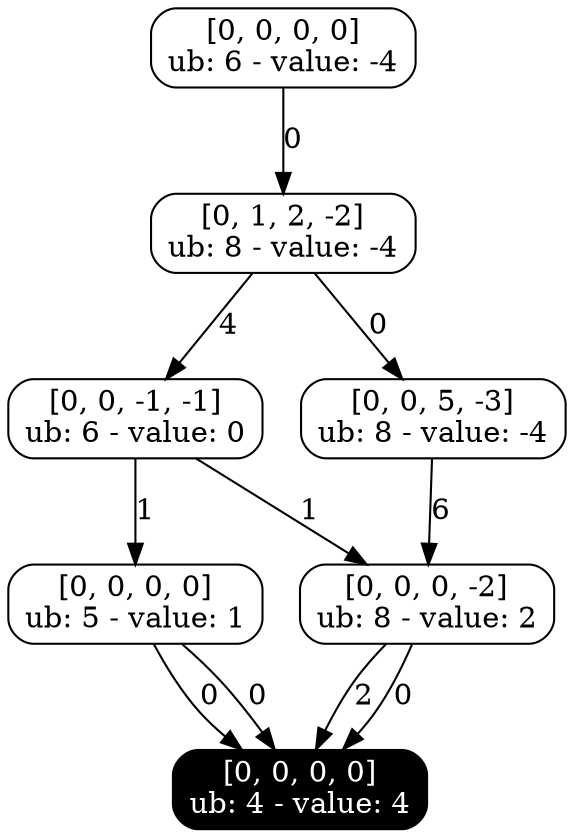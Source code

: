 Digraph restricted{
835648992 [label="[0, 0, 0, 0]
ub: 6 - value: -4", style=rounded, shape=rectangle, tooltip="Exact node"];
1368884364 [label="[0, 1, 2, -2]
ub: 8 - value: -4", style=rounded, shape=rectangle, tooltip="Exact node"];
835648992 -> 1368884364 [label=0, tooltip="Decision: assign 0 to var 0"];
401625763 [label="[0, 0, -1, -1]
ub: 6 - value: 0", style=rounded, shape=rectangle, tooltip="Exact node"];
1368884364 -> 401625763 [label=4, tooltip="Decision: assign 1 to var 1"];
772777427 [label="[0, 0, 5, -3]
ub: 8 - value: -4", style=rounded, shape=rectangle, tooltip="Exact node"];
1368884364 -> 772777427 [label=0, tooltip="Decision: assign 0 to var 1"];
1104106489 [label="[0, 0, 0, -2]
ub: 8 - value: 2", style=rounded, shape=rectangle, tooltip="Exact node"];
401625763 -> 1104106489 [label=1, tooltip="Decision: assign 0 to var 2"];
772777427 -> 1104106489 [label=6, tooltip="Decision: assign 1 to var 2"];
94438417 [label="[0, 0, 0, 0]
ub: 5 - value: 1", style=rounded, shape=rectangle, tooltip="Exact node"];
401625763 -> 94438417 [label=1, tooltip="Decision: assign 1 to var 2"];
787604730 [label="[0, 0, 0, 0]
ub: 4 - value: 4", style=rounded, shape=rectangle, tooltip="Exact node", style="filled, rounded", shape=rectangle, color=black, fontcolor=white, tooltip="Terminal node"];
1104106489 -> 787604730 [label=2, tooltip="Decision: assign 0 to var 3"];
1104106489 -> 787604730 [label=0, tooltip="Decision: assign 1 to var 3"];
94438417 -> 787604730 [label=0, tooltip="Decision: assign 0 to var 3"];
94438417 -> 787604730 [label=0, tooltip="Decision: assign 1 to var 3"];
}